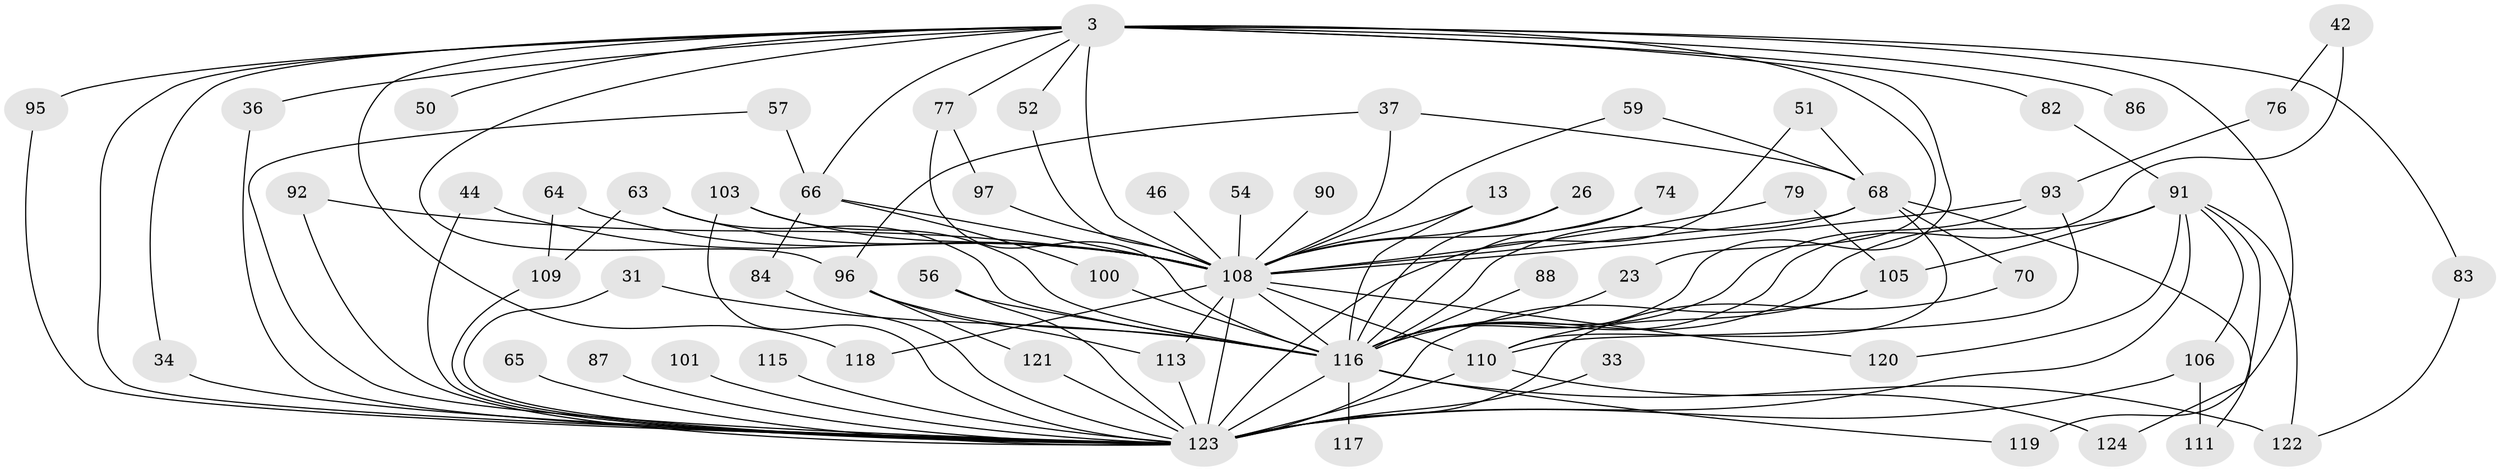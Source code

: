 // original degree distribution, {20: 0.016129032258064516, 28: 0.016129032258064516, 17: 0.016129032258064516, 27: 0.008064516129032258, 30: 0.008064516129032258, 23: 0.008064516129032258, 18: 0.008064516129032258, 5: 0.04032258064516129, 4: 0.0967741935483871, 2: 0.5161290322580645, 6: 0.03225806451612903, 3: 0.22580645161290322, 9: 0.008064516129032258}
// Generated by graph-tools (version 1.1) at 2025/43/03/09/25 04:43:37]
// undirected, 62 vertices, 115 edges
graph export_dot {
graph [start="1"]
  node [color=gray90,style=filled];
  3 [super="+1"];
  13;
  23;
  26;
  31 [super="+17"];
  33;
  34 [super="+22"];
  36;
  37;
  42;
  44;
  46;
  50;
  51;
  52;
  54;
  56 [super="+19"];
  57;
  59;
  63 [super="+61"];
  64;
  65;
  66 [super="+29"];
  68 [super="+24"];
  70;
  74 [super="+48"];
  76;
  77 [super="+75"];
  79;
  82;
  83;
  84;
  86;
  87;
  88;
  90;
  91 [super="+39+43"];
  92;
  93 [super="+32"];
  95;
  96 [super="+85"];
  97;
  100;
  101;
  103 [super="+47+81+78"];
  105 [super="+104"];
  106 [super="+45+98"];
  108 [super="+38+69+10"];
  109 [super="+94"];
  110 [super="+99+72"];
  111;
  113 [super="+80"];
  115;
  116 [super="+112+5"];
  117;
  118;
  119 [super="+16+58"];
  120;
  121;
  122 [super="+67+107"];
  123 [super="+62+114+53+7"];
  124;
  3 -- 23;
  3 -- 36;
  3 -- 50 [weight=2];
  3 -- 83;
  3 -- 86 [weight=2];
  3 -- 118;
  3 -- 77 [weight=2];
  3 -- 82;
  3 -- 95;
  3 -- 52;
  3 -- 34;
  3 -- 108 [weight=10];
  3 -- 66;
  3 -- 119 [weight=3];
  3 -- 123 [weight=5];
  3 -- 96;
  3 -- 116 [weight=4];
  13 -- 108;
  13 -- 116;
  23 -- 116;
  26 -- 108;
  26 -- 116;
  31 -- 123;
  31 -- 116 [weight=2];
  33 -- 123 [weight=2];
  34 -- 123 [weight=2];
  36 -- 123;
  37 -- 108;
  37 -- 96;
  37 -- 68;
  42 -- 76;
  42 -- 116 [weight=2];
  44 -- 108;
  44 -- 123;
  46 -- 108 [weight=2];
  51 -- 123;
  51 -- 68;
  52 -- 108;
  54 -- 108 [weight=2];
  56 -- 116 [weight=3];
  56 -- 123 [weight=2];
  57 -- 66;
  57 -- 123;
  59 -- 108;
  59 -- 68;
  63 -- 108 [weight=2];
  63 -- 109;
  63 -- 116;
  64 -- 108 [weight=2];
  64 -- 109;
  65 -- 123 [weight=2];
  66 -- 100;
  66 -- 84;
  66 -- 108 [weight=2];
  68 -- 108;
  68 -- 70;
  68 -- 110;
  68 -- 111;
  68 -- 116 [weight=2];
  70 -- 123;
  74 -- 108 [weight=2];
  74 -- 116;
  76 -- 93;
  77 -- 97;
  77 -- 116 [weight=2];
  79 -- 108;
  79 -- 105;
  82 -- 91;
  83 -- 122;
  84 -- 123;
  87 -- 123 [weight=2];
  88 -- 116 [weight=2];
  90 -- 108 [weight=2];
  91 -- 124;
  91 -- 120;
  91 -- 106;
  91 -- 122;
  91 -- 105;
  91 -- 123 [weight=2];
  91 -- 116 [weight=3];
  92 -- 108;
  92 -- 123;
  93 -- 108 [weight=3];
  93 -- 110;
  93 -- 116;
  95 -- 123;
  96 -- 121;
  96 -- 113;
  96 -- 116 [weight=2];
  97 -- 108;
  100 -- 116;
  101 -- 123;
  103 -- 108 [weight=4];
  103 -- 123 [weight=4];
  103 -- 116;
  105 -- 110 [weight=2];
  105 -- 123;
  106 -- 111;
  106 -- 123 [weight=3];
  108 -- 116 [weight=13];
  108 -- 118;
  108 -- 120;
  108 -- 113;
  108 -- 110;
  108 -- 123 [weight=11];
  109 -- 123;
  110 -- 124;
  110 -- 123 [weight=3];
  113 -- 123;
  115 -- 123 [weight=2];
  116 -- 119 [weight=2];
  116 -- 123 [weight=6];
  116 -- 117;
  116 -- 122 [weight=4];
  121 -- 123;
}
